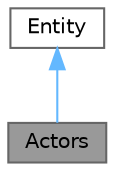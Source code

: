 digraph "Actors"
{
 // LATEX_PDF_SIZE
  bgcolor="transparent";
  edge [fontname=Helvetica,fontsize=10,labelfontname=Helvetica,labelfontsize=10];
  node [fontname=Helvetica,fontsize=10,shape=box,height=0.2,width=0.4];
  Node1 [label="Actors",height=0.2,width=0.4,color="gray40", fillcolor="grey60", style="filled", fontcolor="black",tooltip="This class is the base class for all the actors in the game."];
  Node2 -> Node1 [dir="back",color="steelblue1",style="solid"];
  Node2 [label="Entity",height=0.2,width=0.4,color="gray40", fillcolor="white", style="filled",tooltip=" "];
}
